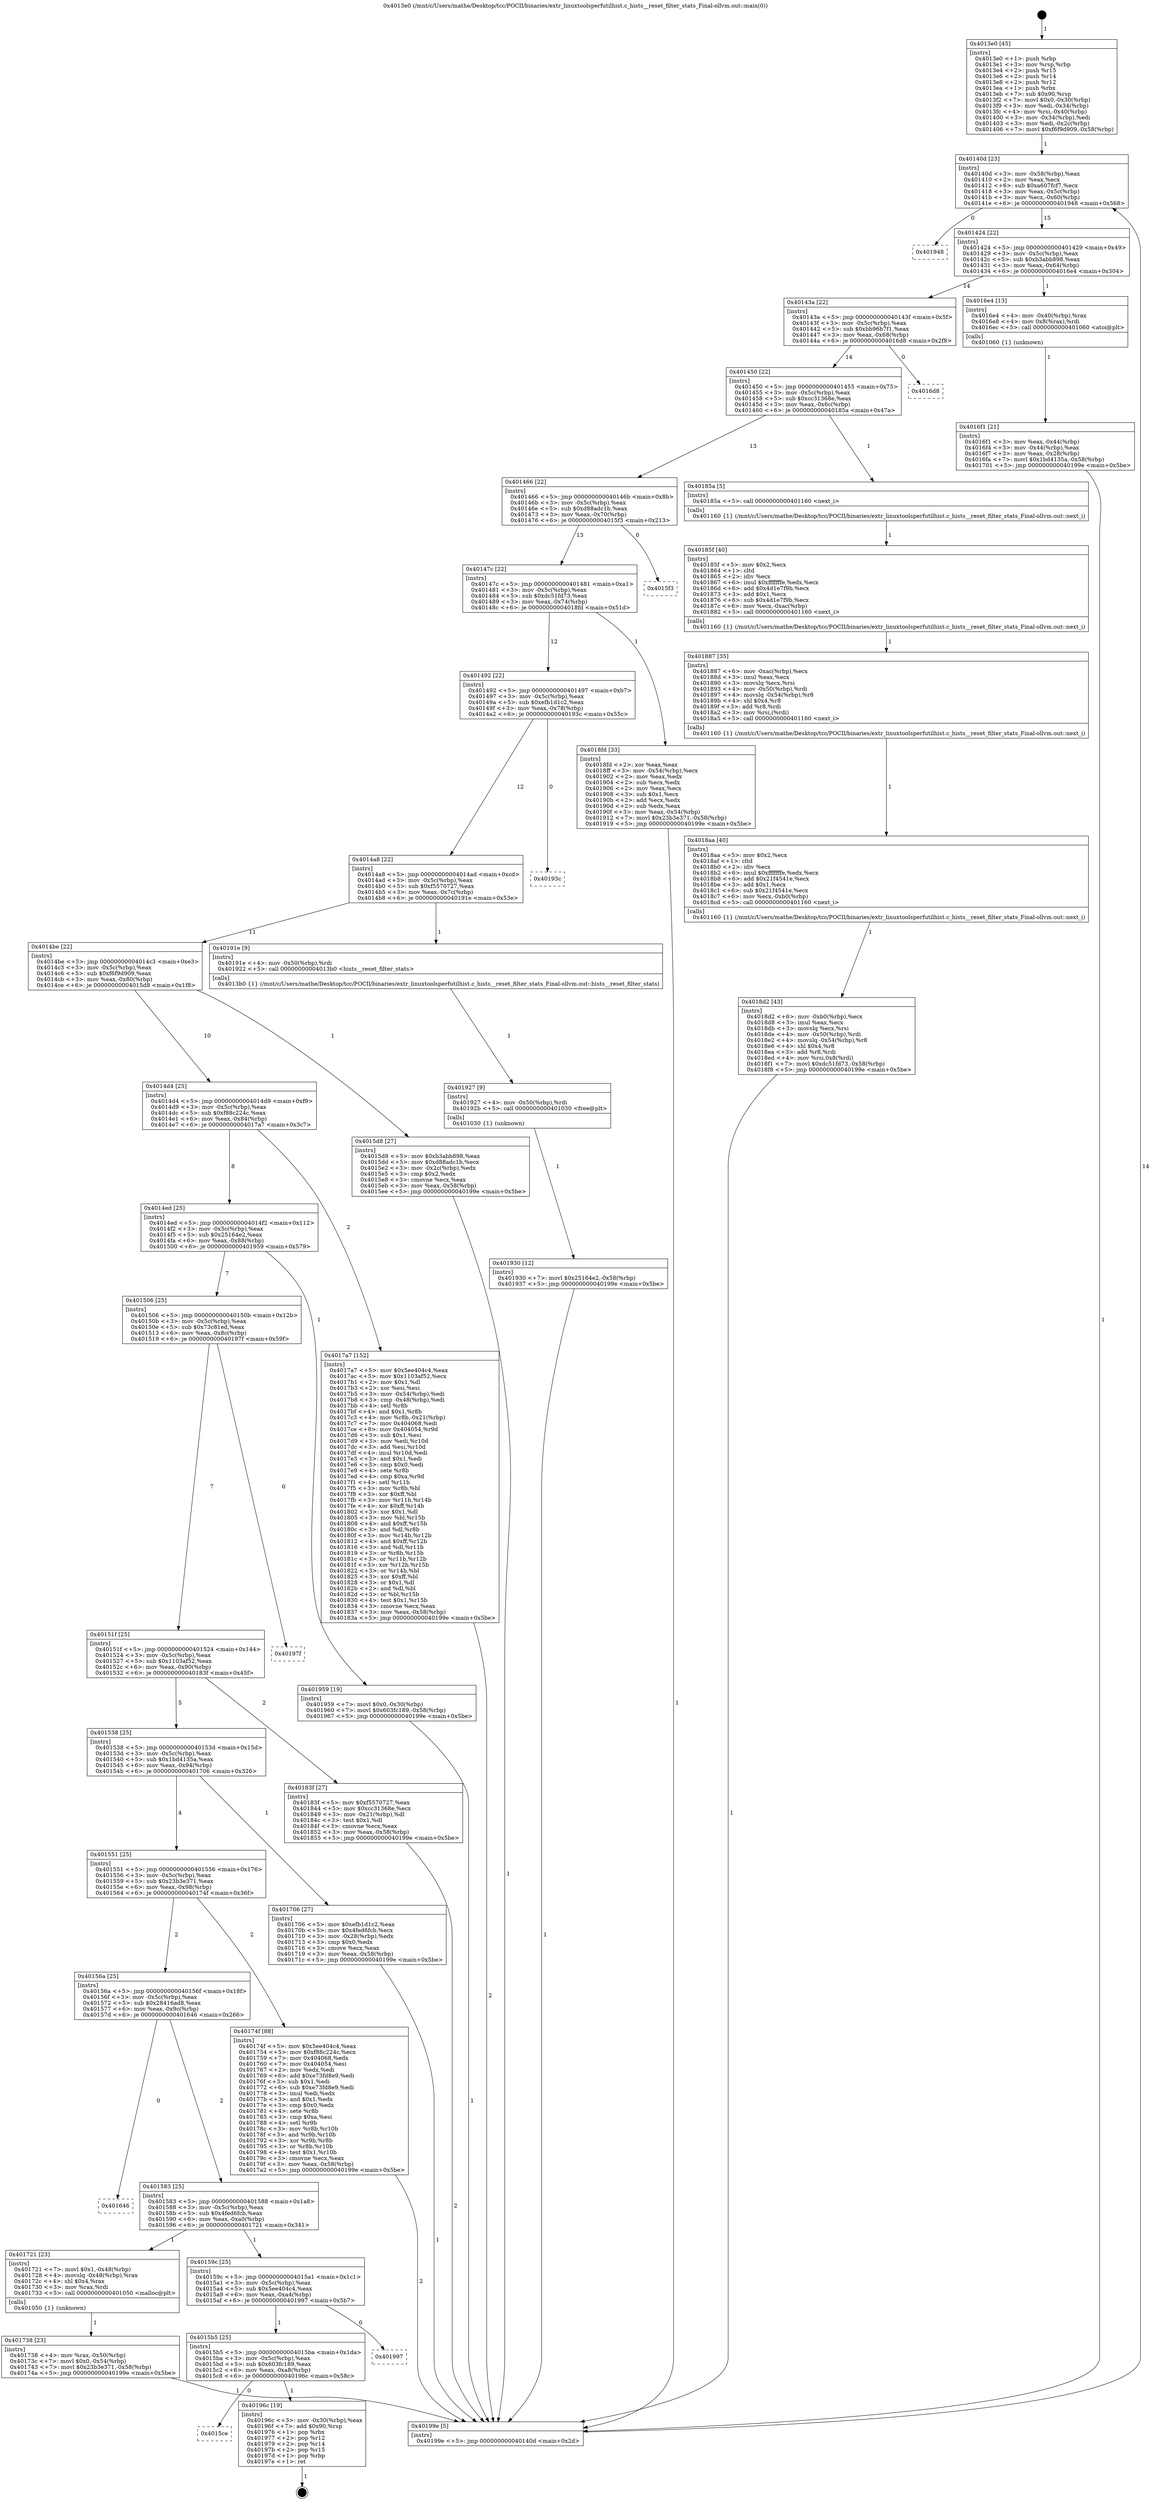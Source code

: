 digraph "0x4013e0" {
  label = "0x4013e0 (/mnt/c/Users/mathe/Desktop/tcc/POCII/binaries/extr_linuxtoolsperfutilhist.c_hists__reset_filter_stats_Final-ollvm.out::main(0))"
  labelloc = "t"
  node[shape=record]

  Entry [label="",width=0.3,height=0.3,shape=circle,fillcolor=black,style=filled]
  "0x40140d" [label="{
     0x40140d [23]\l
     | [instrs]\l
     &nbsp;&nbsp;0x40140d \<+3\>: mov -0x58(%rbp),%eax\l
     &nbsp;&nbsp;0x401410 \<+2\>: mov %eax,%ecx\l
     &nbsp;&nbsp;0x401412 \<+6\>: sub $0xa607fcf7,%ecx\l
     &nbsp;&nbsp;0x401418 \<+3\>: mov %eax,-0x5c(%rbp)\l
     &nbsp;&nbsp;0x40141b \<+3\>: mov %ecx,-0x60(%rbp)\l
     &nbsp;&nbsp;0x40141e \<+6\>: je 0000000000401948 \<main+0x568\>\l
  }"]
  "0x401948" [label="{
     0x401948\l
  }", style=dashed]
  "0x401424" [label="{
     0x401424 [22]\l
     | [instrs]\l
     &nbsp;&nbsp;0x401424 \<+5\>: jmp 0000000000401429 \<main+0x49\>\l
     &nbsp;&nbsp;0x401429 \<+3\>: mov -0x5c(%rbp),%eax\l
     &nbsp;&nbsp;0x40142c \<+5\>: sub $0xb3abb898,%eax\l
     &nbsp;&nbsp;0x401431 \<+3\>: mov %eax,-0x64(%rbp)\l
     &nbsp;&nbsp;0x401434 \<+6\>: je 00000000004016e4 \<main+0x304\>\l
  }"]
  Exit [label="",width=0.3,height=0.3,shape=circle,fillcolor=black,style=filled,peripheries=2]
  "0x4016e4" [label="{
     0x4016e4 [13]\l
     | [instrs]\l
     &nbsp;&nbsp;0x4016e4 \<+4\>: mov -0x40(%rbp),%rax\l
     &nbsp;&nbsp;0x4016e8 \<+4\>: mov 0x8(%rax),%rdi\l
     &nbsp;&nbsp;0x4016ec \<+5\>: call 0000000000401060 \<atoi@plt\>\l
     | [calls]\l
     &nbsp;&nbsp;0x401060 \{1\} (unknown)\l
  }"]
  "0x40143a" [label="{
     0x40143a [22]\l
     | [instrs]\l
     &nbsp;&nbsp;0x40143a \<+5\>: jmp 000000000040143f \<main+0x5f\>\l
     &nbsp;&nbsp;0x40143f \<+3\>: mov -0x5c(%rbp),%eax\l
     &nbsp;&nbsp;0x401442 \<+5\>: sub $0xbb96b7f1,%eax\l
     &nbsp;&nbsp;0x401447 \<+3\>: mov %eax,-0x68(%rbp)\l
     &nbsp;&nbsp;0x40144a \<+6\>: je 00000000004016d8 \<main+0x2f8\>\l
  }"]
  "0x4015ce" [label="{
     0x4015ce\l
  }", style=dashed]
  "0x4016d8" [label="{
     0x4016d8\l
  }", style=dashed]
  "0x401450" [label="{
     0x401450 [22]\l
     | [instrs]\l
     &nbsp;&nbsp;0x401450 \<+5\>: jmp 0000000000401455 \<main+0x75\>\l
     &nbsp;&nbsp;0x401455 \<+3\>: mov -0x5c(%rbp),%eax\l
     &nbsp;&nbsp;0x401458 \<+5\>: sub $0xcc31368e,%eax\l
     &nbsp;&nbsp;0x40145d \<+3\>: mov %eax,-0x6c(%rbp)\l
     &nbsp;&nbsp;0x401460 \<+6\>: je 000000000040185a \<main+0x47a\>\l
  }"]
  "0x40196c" [label="{
     0x40196c [19]\l
     | [instrs]\l
     &nbsp;&nbsp;0x40196c \<+3\>: mov -0x30(%rbp),%eax\l
     &nbsp;&nbsp;0x40196f \<+7\>: add $0x90,%rsp\l
     &nbsp;&nbsp;0x401976 \<+1\>: pop %rbx\l
     &nbsp;&nbsp;0x401977 \<+2\>: pop %r12\l
     &nbsp;&nbsp;0x401979 \<+2\>: pop %r14\l
     &nbsp;&nbsp;0x40197b \<+2\>: pop %r15\l
     &nbsp;&nbsp;0x40197d \<+1\>: pop %rbp\l
     &nbsp;&nbsp;0x40197e \<+1\>: ret\l
  }"]
  "0x40185a" [label="{
     0x40185a [5]\l
     | [instrs]\l
     &nbsp;&nbsp;0x40185a \<+5\>: call 0000000000401160 \<next_i\>\l
     | [calls]\l
     &nbsp;&nbsp;0x401160 \{1\} (/mnt/c/Users/mathe/Desktop/tcc/POCII/binaries/extr_linuxtoolsperfutilhist.c_hists__reset_filter_stats_Final-ollvm.out::next_i)\l
  }"]
  "0x401466" [label="{
     0x401466 [22]\l
     | [instrs]\l
     &nbsp;&nbsp;0x401466 \<+5\>: jmp 000000000040146b \<main+0x8b\>\l
     &nbsp;&nbsp;0x40146b \<+3\>: mov -0x5c(%rbp),%eax\l
     &nbsp;&nbsp;0x40146e \<+5\>: sub $0xd88adc1b,%eax\l
     &nbsp;&nbsp;0x401473 \<+3\>: mov %eax,-0x70(%rbp)\l
     &nbsp;&nbsp;0x401476 \<+6\>: je 00000000004015f3 \<main+0x213\>\l
  }"]
  "0x4015b5" [label="{
     0x4015b5 [25]\l
     | [instrs]\l
     &nbsp;&nbsp;0x4015b5 \<+5\>: jmp 00000000004015ba \<main+0x1da\>\l
     &nbsp;&nbsp;0x4015ba \<+3\>: mov -0x5c(%rbp),%eax\l
     &nbsp;&nbsp;0x4015bd \<+5\>: sub $0x603fc189,%eax\l
     &nbsp;&nbsp;0x4015c2 \<+6\>: mov %eax,-0xa8(%rbp)\l
     &nbsp;&nbsp;0x4015c8 \<+6\>: je 000000000040196c \<main+0x58c\>\l
  }"]
  "0x4015f3" [label="{
     0x4015f3\l
  }", style=dashed]
  "0x40147c" [label="{
     0x40147c [22]\l
     | [instrs]\l
     &nbsp;&nbsp;0x40147c \<+5\>: jmp 0000000000401481 \<main+0xa1\>\l
     &nbsp;&nbsp;0x401481 \<+3\>: mov -0x5c(%rbp),%eax\l
     &nbsp;&nbsp;0x401484 \<+5\>: sub $0xdc51fd73,%eax\l
     &nbsp;&nbsp;0x401489 \<+3\>: mov %eax,-0x74(%rbp)\l
     &nbsp;&nbsp;0x40148c \<+6\>: je 00000000004018fd \<main+0x51d\>\l
  }"]
  "0x401997" [label="{
     0x401997\l
  }", style=dashed]
  "0x4018fd" [label="{
     0x4018fd [33]\l
     | [instrs]\l
     &nbsp;&nbsp;0x4018fd \<+2\>: xor %eax,%eax\l
     &nbsp;&nbsp;0x4018ff \<+3\>: mov -0x54(%rbp),%ecx\l
     &nbsp;&nbsp;0x401902 \<+2\>: mov %eax,%edx\l
     &nbsp;&nbsp;0x401904 \<+2\>: sub %ecx,%edx\l
     &nbsp;&nbsp;0x401906 \<+2\>: mov %eax,%ecx\l
     &nbsp;&nbsp;0x401908 \<+3\>: sub $0x1,%ecx\l
     &nbsp;&nbsp;0x40190b \<+2\>: add %ecx,%edx\l
     &nbsp;&nbsp;0x40190d \<+2\>: sub %edx,%eax\l
     &nbsp;&nbsp;0x40190f \<+3\>: mov %eax,-0x54(%rbp)\l
     &nbsp;&nbsp;0x401912 \<+7\>: movl $0x23b3e371,-0x58(%rbp)\l
     &nbsp;&nbsp;0x401919 \<+5\>: jmp 000000000040199e \<main+0x5be\>\l
  }"]
  "0x401492" [label="{
     0x401492 [22]\l
     | [instrs]\l
     &nbsp;&nbsp;0x401492 \<+5\>: jmp 0000000000401497 \<main+0xb7\>\l
     &nbsp;&nbsp;0x401497 \<+3\>: mov -0x5c(%rbp),%eax\l
     &nbsp;&nbsp;0x40149a \<+5\>: sub $0xefb1d1c2,%eax\l
     &nbsp;&nbsp;0x40149f \<+3\>: mov %eax,-0x78(%rbp)\l
     &nbsp;&nbsp;0x4014a2 \<+6\>: je 000000000040193c \<main+0x55c\>\l
  }"]
  "0x401930" [label="{
     0x401930 [12]\l
     | [instrs]\l
     &nbsp;&nbsp;0x401930 \<+7\>: movl $0x25164e2,-0x58(%rbp)\l
     &nbsp;&nbsp;0x401937 \<+5\>: jmp 000000000040199e \<main+0x5be\>\l
  }"]
  "0x40193c" [label="{
     0x40193c\l
  }", style=dashed]
  "0x4014a8" [label="{
     0x4014a8 [22]\l
     | [instrs]\l
     &nbsp;&nbsp;0x4014a8 \<+5\>: jmp 00000000004014ad \<main+0xcd\>\l
     &nbsp;&nbsp;0x4014ad \<+3\>: mov -0x5c(%rbp),%eax\l
     &nbsp;&nbsp;0x4014b0 \<+5\>: sub $0xf5570727,%eax\l
     &nbsp;&nbsp;0x4014b5 \<+3\>: mov %eax,-0x7c(%rbp)\l
     &nbsp;&nbsp;0x4014b8 \<+6\>: je 000000000040191e \<main+0x53e\>\l
  }"]
  "0x401927" [label="{
     0x401927 [9]\l
     | [instrs]\l
     &nbsp;&nbsp;0x401927 \<+4\>: mov -0x50(%rbp),%rdi\l
     &nbsp;&nbsp;0x40192b \<+5\>: call 0000000000401030 \<free@plt\>\l
     | [calls]\l
     &nbsp;&nbsp;0x401030 \{1\} (unknown)\l
  }"]
  "0x40191e" [label="{
     0x40191e [9]\l
     | [instrs]\l
     &nbsp;&nbsp;0x40191e \<+4\>: mov -0x50(%rbp),%rdi\l
     &nbsp;&nbsp;0x401922 \<+5\>: call 00000000004013b0 \<hists__reset_filter_stats\>\l
     | [calls]\l
     &nbsp;&nbsp;0x4013b0 \{1\} (/mnt/c/Users/mathe/Desktop/tcc/POCII/binaries/extr_linuxtoolsperfutilhist.c_hists__reset_filter_stats_Final-ollvm.out::hists__reset_filter_stats)\l
  }"]
  "0x4014be" [label="{
     0x4014be [22]\l
     | [instrs]\l
     &nbsp;&nbsp;0x4014be \<+5\>: jmp 00000000004014c3 \<main+0xe3\>\l
     &nbsp;&nbsp;0x4014c3 \<+3\>: mov -0x5c(%rbp),%eax\l
     &nbsp;&nbsp;0x4014c6 \<+5\>: sub $0xf6f9d909,%eax\l
     &nbsp;&nbsp;0x4014cb \<+3\>: mov %eax,-0x80(%rbp)\l
     &nbsp;&nbsp;0x4014ce \<+6\>: je 00000000004015d8 \<main+0x1f8\>\l
  }"]
  "0x4018d2" [label="{
     0x4018d2 [43]\l
     | [instrs]\l
     &nbsp;&nbsp;0x4018d2 \<+6\>: mov -0xb0(%rbp),%ecx\l
     &nbsp;&nbsp;0x4018d8 \<+3\>: imul %eax,%ecx\l
     &nbsp;&nbsp;0x4018db \<+3\>: movslq %ecx,%rsi\l
     &nbsp;&nbsp;0x4018de \<+4\>: mov -0x50(%rbp),%rdi\l
     &nbsp;&nbsp;0x4018e2 \<+4\>: movslq -0x54(%rbp),%r8\l
     &nbsp;&nbsp;0x4018e6 \<+4\>: shl $0x4,%r8\l
     &nbsp;&nbsp;0x4018ea \<+3\>: add %r8,%rdi\l
     &nbsp;&nbsp;0x4018ed \<+4\>: mov %rsi,0x8(%rdi)\l
     &nbsp;&nbsp;0x4018f1 \<+7\>: movl $0xdc51fd73,-0x58(%rbp)\l
     &nbsp;&nbsp;0x4018f8 \<+5\>: jmp 000000000040199e \<main+0x5be\>\l
  }"]
  "0x4015d8" [label="{
     0x4015d8 [27]\l
     | [instrs]\l
     &nbsp;&nbsp;0x4015d8 \<+5\>: mov $0xb3abb898,%eax\l
     &nbsp;&nbsp;0x4015dd \<+5\>: mov $0xd88adc1b,%ecx\l
     &nbsp;&nbsp;0x4015e2 \<+3\>: mov -0x2c(%rbp),%edx\l
     &nbsp;&nbsp;0x4015e5 \<+3\>: cmp $0x2,%edx\l
     &nbsp;&nbsp;0x4015e8 \<+3\>: cmovne %ecx,%eax\l
     &nbsp;&nbsp;0x4015eb \<+3\>: mov %eax,-0x58(%rbp)\l
     &nbsp;&nbsp;0x4015ee \<+5\>: jmp 000000000040199e \<main+0x5be\>\l
  }"]
  "0x4014d4" [label="{
     0x4014d4 [25]\l
     | [instrs]\l
     &nbsp;&nbsp;0x4014d4 \<+5\>: jmp 00000000004014d9 \<main+0xf9\>\l
     &nbsp;&nbsp;0x4014d9 \<+3\>: mov -0x5c(%rbp),%eax\l
     &nbsp;&nbsp;0x4014dc \<+5\>: sub $0xf88c224c,%eax\l
     &nbsp;&nbsp;0x4014e1 \<+6\>: mov %eax,-0x84(%rbp)\l
     &nbsp;&nbsp;0x4014e7 \<+6\>: je 00000000004017a7 \<main+0x3c7\>\l
  }"]
  "0x40199e" [label="{
     0x40199e [5]\l
     | [instrs]\l
     &nbsp;&nbsp;0x40199e \<+5\>: jmp 000000000040140d \<main+0x2d\>\l
  }"]
  "0x4013e0" [label="{
     0x4013e0 [45]\l
     | [instrs]\l
     &nbsp;&nbsp;0x4013e0 \<+1\>: push %rbp\l
     &nbsp;&nbsp;0x4013e1 \<+3\>: mov %rsp,%rbp\l
     &nbsp;&nbsp;0x4013e4 \<+2\>: push %r15\l
     &nbsp;&nbsp;0x4013e6 \<+2\>: push %r14\l
     &nbsp;&nbsp;0x4013e8 \<+2\>: push %r12\l
     &nbsp;&nbsp;0x4013ea \<+1\>: push %rbx\l
     &nbsp;&nbsp;0x4013eb \<+7\>: sub $0x90,%rsp\l
     &nbsp;&nbsp;0x4013f2 \<+7\>: movl $0x0,-0x30(%rbp)\l
     &nbsp;&nbsp;0x4013f9 \<+3\>: mov %edi,-0x34(%rbp)\l
     &nbsp;&nbsp;0x4013fc \<+4\>: mov %rsi,-0x40(%rbp)\l
     &nbsp;&nbsp;0x401400 \<+3\>: mov -0x34(%rbp),%edi\l
     &nbsp;&nbsp;0x401403 \<+3\>: mov %edi,-0x2c(%rbp)\l
     &nbsp;&nbsp;0x401406 \<+7\>: movl $0xf6f9d909,-0x58(%rbp)\l
  }"]
  "0x4016f1" [label="{
     0x4016f1 [21]\l
     | [instrs]\l
     &nbsp;&nbsp;0x4016f1 \<+3\>: mov %eax,-0x44(%rbp)\l
     &nbsp;&nbsp;0x4016f4 \<+3\>: mov -0x44(%rbp),%eax\l
     &nbsp;&nbsp;0x4016f7 \<+3\>: mov %eax,-0x28(%rbp)\l
     &nbsp;&nbsp;0x4016fa \<+7\>: movl $0x1bd4135a,-0x58(%rbp)\l
     &nbsp;&nbsp;0x401701 \<+5\>: jmp 000000000040199e \<main+0x5be\>\l
  }"]
  "0x4018aa" [label="{
     0x4018aa [40]\l
     | [instrs]\l
     &nbsp;&nbsp;0x4018aa \<+5\>: mov $0x2,%ecx\l
     &nbsp;&nbsp;0x4018af \<+1\>: cltd\l
     &nbsp;&nbsp;0x4018b0 \<+2\>: idiv %ecx\l
     &nbsp;&nbsp;0x4018b2 \<+6\>: imul $0xfffffffe,%edx,%ecx\l
     &nbsp;&nbsp;0x4018b8 \<+6\>: add $0x21f4541e,%ecx\l
     &nbsp;&nbsp;0x4018be \<+3\>: add $0x1,%ecx\l
     &nbsp;&nbsp;0x4018c1 \<+6\>: sub $0x21f4541e,%ecx\l
     &nbsp;&nbsp;0x4018c7 \<+6\>: mov %ecx,-0xb0(%rbp)\l
     &nbsp;&nbsp;0x4018cd \<+5\>: call 0000000000401160 \<next_i\>\l
     | [calls]\l
     &nbsp;&nbsp;0x401160 \{1\} (/mnt/c/Users/mathe/Desktop/tcc/POCII/binaries/extr_linuxtoolsperfutilhist.c_hists__reset_filter_stats_Final-ollvm.out::next_i)\l
  }"]
  "0x4017a7" [label="{
     0x4017a7 [152]\l
     | [instrs]\l
     &nbsp;&nbsp;0x4017a7 \<+5\>: mov $0x5ee404c4,%eax\l
     &nbsp;&nbsp;0x4017ac \<+5\>: mov $0x1103af52,%ecx\l
     &nbsp;&nbsp;0x4017b1 \<+2\>: mov $0x1,%dl\l
     &nbsp;&nbsp;0x4017b3 \<+2\>: xor %esi,%esi\l
     &nbsp;&nbsp;0x4017b5 \<+3\>: mov -0x54(%rbp),%edi\l
     &nbsp;&nbsp;0x4017b8 \<+3\>: cmp -0x48(%rbp),%edi\l
     &nbsp;&nbsp;0x4017bb \<+4\>: setl %r8b\l
     &nbsp;&nbsp;0x4017bf \<+4\>: and $0x1,%r8b\l
     &nbsp;&nbsp;0x4017c3 \<+4\>: mov %r8b,-0x21(%rbp)\l
     &nbsp;&nbsp;0x4017c7 \<+7\>: mov 0x404068,%edi\l
     &nbsp;&nbsp;0x4017ce \<+8\>: mov 0x404054,%r9d\l
     &nbsp;&nbsp;0x4017d6 \<+3\>: sub $0x1,%esi\l
     &nbsp;&nbsp;0x4017d9 \<+3\>: mov %edi,%r10d\l
     &nbsp;&nbsp;0x4017dc \<+3\>: add %esi,%r10d\l
     &nbsp;&nbsp;0x4017df \<+4\>: imul %r10d,%edi\l
     &nbsp;&nbsp;0x4017e3 \<+3\>: and $0x1,%edi\l
     &nbsp;&nbsp;0x4017e6 \<+3\>: cmp $0x0,%edi\l
     &nbsp;&nbsp;0x4017e9 \<+4\>: sete %r8b\l
     &nbsp;&nbsp;0x4017ed \<+4\>: cmp $0xa,%r9d\l
     &nbsp;&nbsp;0x4017f1 \<+4\>: setl %r11b\l
     &nbsp;&nbsp;0x4017f5 \<+3\>: mov %r8b,%bl\l
     &nbsp;&nbsp;0x4017f8 \<+3\>: xor $0xff,%bl\l
     &nbsp;&nbsp;0x4017fb \<+3\>: mov %r11b,%r14b\l
     &nbsp;&nbsp;0x4017fe \<+4\>: xor $0xff,%r14b\l
     &nbsp;&nbsp;0x401802 \<+3\>: xor $0x1,%dl\l
     &nbsp;&nbsp;0x401805 \<+3\>: mov %bl,%r15b\l
     &nbsp;&nbsp;0x401808 \<+4\>: and $0xff,%r15b\l
     &nbsp;&nbsp;0x40180c \<+3\>: and %dl,%r8b\l
     &nbsp;&nbsp;0x40180f \<+3\>: mov %r14b,%r12b\l
     &nbsp;&nbsp;0x401812 \<+4\>: and $0xff,%r12b\l
     &nbsp;&nbsp;0x401816 \<+3\>: and %dl,%r11b\l
     &nbsp;&nbsp;0x401819 \<+3\>: or %r8b,%r15b\l
     &nbsp;&nbsp;0x40181c \<+3\>: or %r11b,%r12b\l
     &nbsp;&nbsp;0x40181f \<+3\>: xor %r12b,%r15b\l
     &nbsp;&nbsp;0x401822 \<+3\>: or %r14b,%bl\l
     &nbsp;&nbsp;0x401825 \<+3\>: xor $0xff,%bl\l
     &nbsp;&nbsp;0x401828 \<+3\>: or $0x1,%dl\l
     &nbsp;&nbsp;0x40182b \<+2\>: and %dl,%bl\l
     &nbsp;&nbsp;0x40182d \<+3\>: or %bl,%r15b\l
     &nbsp;&nbsp;0x401830 \<+4\>: test $0x1,%r15b\l
     &nbsp;&nbsp;0x401834 \<+3\>: cmovne %ecx,%eax\l
     &nbsp;&nbsp;0x401837 \<+3\>: mov %eax,-0x58(%rbp)\l
     &nbsp;&nbsp;0x40183a \<+5\>: jmp 000000000040199e \<main+0x5be\>\l
  }"]
  "0x4014ed" [label="{
     0x4014ed [25]\l
     | [instrs]\l
     &nbsp;&nbsp;0x4014ed \<+5\>: jmp 00000000004014f2 \<main+0x112\>\l
     &nbsp;&nbsp;0x4014f2 \<+3\>: mov -0x5c(%rbp),%eax\l
     &nbsp;&nbsp;0x4014f5 \<+5\>: sub $0x25164e2,%eax\l
     &nbsp;&nbsp;0x4014fa \<+6\>: mov %eax,-0x88(%rbp)\l
     &nbsp;&nbsp;0x401500 \<+6\>: je 0000000000401959 \<main+0x579\>\l
  }"]
  "0x401887" [label="{
     0x401887 [35]\l
     | [instrs]\l
     &nbsp;&nbsp;0x401887 \<+6\>: mov -0xac(%rbp),%ecx\l
     &nbsp;&nbsp;0x40188d \<+3\>: imul %eax,%ecx\l
     &nbsp;&nbsp;0x401890 \<+3\>: movslq %ecx,%rsi\l
     &nbsp;&nbsp;0x401893 \<+4\>: mov -0x50(%rbp),%rdi\l
     &nbsp;&nbsp;0x401897 \<+4\>: movslq -0x54(%rbp),%r8\l
     &nbsp;&nbsp;0x40189b \<+4\>: shl $0x4,%r8\l
     &nbsp;&nbsp;0x40189f \<+3\>: add %r8,%rdi\l
     &nbsp;&nbsp;0x4018a2 \<+3\>: mov %rsi,(%rdi)\l
     &nbsp;&nbsp;0x4018a5 \<+5\>: call 0000000000401160 \<next_i\>\l
     | [calls]\l
     &nbsp;&nbsp;0x401160 \{1\} (/mnt/c/Users/mathe/Desktop/tcc/POCII/binaries/extr_linuxtoolsperfutilhist.c_hists__reset_filter_stats_Final-ollvm.out::next_i)\l
  }"]
  "0x401959" [label="{
     0x401959 [19]\l
     | [instrs]\l
     &nbsp;&nbsp;0x401959 \<+7\>: movl $0x0,-0x30(%rbp)\l
     &nbsp;&nbsp;0x401960 \<+7\>: movl $0x603fc189,-0x58(%rbp)\l
     &nbsp;&nbsp;0x401967 \<+5\>: jmp 000000000040199e \<main+0x5be\>\l
  }"]
  "0x401506" [label="{
     0x401506 [25]\l
     | [instrs]\l
     &nbsp;&nbsp;0x401506 \<+5\>: jmp 000000000040150b \<main+0x12b\>\l
     &nbsp;&nbsp;0x40150b \<+3\>: mov -0x5c(%rbp),%eax\l
     &nbsp;&nbsp;0x40150e \<+5\>: sub $0x73c81ed,%eax\l
     &nbsp;&nbsp;0x401513 \<+6\>: mov %eax,-0x8c(%rbp)\l
     &nbsp;&nbsp;0x401519 \<+6\>: je 000000000040197f \<main+0x59f\>\l
  }"]
  "0x40185f" [label="{
     0x40185f [40]\l
     | [instrs]\l
     &nbsp;&nbsp;0x40185f \<+5\>: mov $0x2,%ecx\l
     &nbsp;&nbsp;0x401864 \<+1\>: cltd\l
     &nbsp;&nbsp;0x401865 \<+2\>: idiv %ecx\l
     &nbsp;&nbsp;0x401867 \<+6\>: imul $0xfffffffe,%edx,%ecx\l
     &nbsp;&nbsp;0x40186d \<+6\>: add $0x4d1e7f9b,%ecx\l
     &nbsp;&nbsp;0x401873 \<+3\>: add $0x1,%ecx\l
     &nbsp;&nbsp;0x401876 \<+6\>: sub $0x4d1e7f9b,%ecx\l
     &nbsp;&nbsp;0x40187c \<+6\>: mov %ecx,-0xac(%rbp)\l
     &nbsp;&nbsp;0x401882 \<+5\>: call 0000000000401160 \<next_i\>\l
     | [calls]\l
     &nbsp;&nbsp;0x401160 \{1\} (/mnt/c/Users/mathe/Desktop/tcc/POCII/binaries/extr_linuxtoolsperfutilhist.c_hists__reset_filter_stats_Final-ollvm.out::next_i)\l
  }"]
  "0x40197f" [label="{
     0x40197f\l
  }", style=dashed]
  "0x40151f" [label="{
     0x40151f [25]\l
     | [instrs]\l
     &nbsp;&nbsp;0x40151f \<+5\>: jmp 0000000000401524 \<main+0x144\>\l
     &nbsp;&nbsp;0x401524 \<+3\>: mov -0x5c(%rbp),%eax\l
     &nbsp;&nbsp;0x401527 \<+5\>: sub $0x1103af52,%eax\l
     &nbsp;&nbsp;0x40152c \<+6\>: mov %eax,-0x90(%rbp)\l
     &nbsp;&nbsp;0x401532 \<+6\>: je 000000000040183f \<main+0x45f\>\l
  }"]
  "0x401738" [label="{
     0x401738 [23]\l
     | [instrs]\l
     &nbsp;&nbsp;0x401738 \<+4\>: mov %rax,-0x50(%rbp)\l
     &nbsp;&nbsp;0x40173c \<+7\>: movl $0x0,-0x54(%rbp)\l
     &nbsp;&nbsp;0x401743 \<+7\>: movl $0x23b3e371,-0x58(%rbp)\l
     &nbsp;&nbsp;0x40174a \<+5\>: jmp 000000000040199e \<main+0x5be\>\l
  }"]
  "0x40183f" [label="{
     0x40183f [27]\l
     | [instrs]\l
     &nbsp;&nbsp;0x40183f \<+5\>: mov $0xf5570727,%eax\l
     &nbsp;&nbsp;0x401844 \<+5\>: mov $0xcc31368e,%ecx\l
     &nbsp;&nbsp;0x401849 \<+3\>: mov -0x21(%rbp),%dl\l
     &nbsp;&nbsp;0x40184c \<+3\>: test $0x1,%dl\l
     &nbsp;&nbsp;0x40184f \<+3\>: cmovne %ecx,%eax\l
     &nbsp;&nbsp;0x401852 \<+3\>: mov %eax,-0x58(%rbp)\l
     &nbsp;&nbsp;0x401855 \<+5\>: jmp 000000000040199e \<main+0x5be\>\l
  }"]
  "0x401538" [label="{
     0x401538 [25]\l
     | [instrs]\l
     &nbsp;&nbsp;0x401538 \<+5\>: jmp 000000000040153d \<main+0x15d\>\l
     &nbsp;&nbsp;0x40153d \<+3\>: mov -0x5c(%rbp),%eax\l
     &nbsp;&nbsp;0x401540 \<+5\>: sub $0x1bd4135a,%eax\l
     &nbsp;&nbsp;0x401545 \<+6\>: mov %eax,-0x94(%rbp)\l
     &nbsp;&nbsp;0x40154b \<+6\>: je 0000000000401706 \<main+0x326\>\l
  }"]
  "0x40159c" [label="{
     0x40159c [25]\l
     | [instrs]\l
     &nbsp;&nbsp;0x40159c \<+5\>: jmp 00000000004015a1 \<main+0x1c1\>\l
     &nbsp;&nbsp;0x4015a1 \<+3\>: mov -0x5c(%rbp),%eax\l
     &nbsp;&nbsp;0x4015a4 \<+5\>: sub $0x5ee404c4,%eax\l
     &nbsp;&nbsp;0x4015a9 \<+6\>: mov %eax,-0xa4(%rbp)\l
     &nbsp;&nbsp;0x4015af \<+6\>: je 0000000000401997 \<main+0x5b7\>\l
  }"]
  "0x401706" [label="{
     0x401706 [27]\l
     | [instrs]\l
     &nbsp;&nbsp;0x401706 \<+5\>: mov $0xefb1d1c2,%eax\l
     &nbsp;&nbsp;0x40170b \<+5\>: mov $0x4fed6fcb,%ecx\l
     &nbsp;&nbsp;0x401710 \<+3\>: mov -0x28(%rbp),%edx\l
     &nbsp;&nbsp;0x401713 \<+3\>: cmp $0x0,%edx\l
     &nbsp;&nbsp;0x401716 \<+3\>: cmove %ecx,%eax\l
     &nbsp;&nbsp;0x401719 \<+3\>: mov %eax,-0x58(%rbp)\l
     &nbsp;&nbsp;0x40171c \<+5\>: jmp 000000000040199e \<main+0x5be\>\l
  }"]
  "0x401551" [label="{
     0x401551 [25]\l
     | [instrs]\l
     &nbsp;&nbsp;0x401551 \<+5\>: jmp 0000000000401556 \<main+0x176\>\l
     &nbsp;&nbsp;0x401556 \<+3\>: mov -0x5c(%rbp),%eax\l
     &nbsp;&nbsp;0x401559 \<+5\>: sub $0x23b3e371,%eax\l
     &nbsp;&nbsp;0x40155e \<+6\>: mov %eax,-0x98(%rbp)\l
     &nbsp;&nbsp;0x401564 \<+6\>: je 000000000040174f \<main+0x36f\>\l
  }"]
  "0x401721" [label="{
     0x401721 [23]\l
     | [instrs]\l
     &nbsp;&nbsp;0x401721 \<+7\>: movl $0x1,-0x48(%rbp)\l
     &nbsp;&nbsp;0x401728 \<+4\>: movslq -0x48(%rbp),%rax\l
     &nbsp;&nbsp;0x40172c \<+4\>: shl $0x4,%rax\l
     &nbsp;&nbsp;0x401730 \<+3\>: mov %rax,%rdi\l
     &nbsp;&nbsp;0x401733 \<+5\>: call 0000000000401050 \<malloc@plt\>\l
     | [calls]\l
     &nbsp;&nbsp;0x401050 \{1\} (unknown)\l
  }"]
  "0x40174f" [label="{
     0x40174f [88]\l
     | [instrs]\l
     &nbsp;&nbsp;0x40174f \<+5\>: mov $0x5ee404c4,%eax\l
     &nbsp;&nbsp;0x401754 \<+5\>: mov $0xf88c224c,%ecx\l
     &nbsp;&nbsp;0x401759 \<+7\>: mov 0x404068,%edx\l
     &nbsp;&nbsp;0x401760 \<+7\>: mov 0x404054,%esi\l
     &nbsp;&nbsp;0x401767 \<+2\>: mov %edx,%edi\l
     &nbsp;&nbsp;0x401769 \<+6\>: add $0xe73fd8e9,%edi\l
     &nbsp;&nbsp;0x40176f \<+3\>: sub $0x1,%edi\l
     &nbsp;&nbsp;0x401772 \<+6\>: sub $0xe73fd8e9,%edi\l
     &nbsp;&nbsp;0x401778 \<+3\>: imul %edi,%edx\l
     &nbsp;&nbsp;0x40177b \<+3\>: and $0x1,%edx\l
     &nbsp;&nbsp;0x40177e \<+3\>: cmp $0x0,%edx\l
     &nbsp;&nbsp;0x401781 \<+4\>: sete %r8b\l
     &nbsp;&nbsp;0x401785 \<+3\>: cmp $0xa,%esi\l
     &nbsp;&nbsp;0x401788 \<+4\>: setl %r9b\l
     &nbsp;&nbsp;0x40178c \<+3\>: mov %r8b,%r10b\l
     &nbsp;&nbsp;0x40178f \<+3\>: and %r9b,%r10b\l
     &nbsp;&nbsp;0x401792 \<+3\>: xor %r9b,%r8b\l
     &nbsp;&nbsp;0x401795 \<+3\>: or %r8b,%r10b\l
     &nbsp;&nbsp;0x401798 \<+4\>: test $0x1,%r10b\l
     &nbsp;&nbsp;0x40179c \<+3\>: cmovne %ecx,%eax\l
     &nbsp;&nbsp;0x40179f \<+3\>: mov %eax,-0x58(%rbp)\l
     &nbsp;&nbsp;0x4017a2 \<+5\>: jmp 000000000040199e \<main+0x5be\>\l
  }"]
  "0x40156a" [label="{
     0x40156a [25]\l
     | [instrs]\l
     &nbsp;&nbsp;0x40156a \<+5\>: jmp 000000000040156f \<main+0x18f\>\l
     &nbsp;&nbsp;0x40156f \<+3\>: mov -0x5c(%rbp),%eax\l
     &nbsp;&nbsp;0x401572 \<+5\>: sub $0x28416ad8,%eax\l
     &nbsp;&nbsp;0x401577 \<+6\>: mov %eax,-0x9c(%rbp)\l
     &nbsp;&nbsp;0x40157d \<+6\>: je 0000000000401646 \<main+0x266\>\l
  }"]
  "0x401583" [label="{
     0x401583 [25]\l
     | [instrs]\l
     &nbsp;&nbsp;0x401583 \<+5\>: jmp 0000000000401588 \<main+0x1a8\>\l
     &nbsp;&nbsp;0x401588 \<+3\>: mov -0x5c(%rbp),%eax\l
     &nbsp;&nbsp;0x40158b \<+5\>: sub $0x4fed6fcb,%eax\l
     &nbsp;&nbsp;0x401590 \<+6\>: mov %eax,-0xa0(%rbp)\l
     &nbsp;&nbsp;0x401596 \<+6\>: je 0000000000401721 \<main+0x341\>\l
  }"]
  "0x401646" [label="{
     0x401646\l
  }", style=dashed]
  Entry -> "0x4013e0" [label=" 1"]
  "0x40140d" -> "0x401948" [label=" 0"]
  "0x40140d" -> "0x401424" [label=" 15"]
  "0x40196c" -> Exit [label=" 1"]
  "0x401424" -> "0x4016e4" [label=" 1"]
  "0x401424" -> "0x40143a" [label=" 14"]
  "0x4015b5" -> "0x4015ce" [label=" 0"]
  "0x40143a" -> "0x4016d8" [label=" 0"]
  "0x40143a" -> "0x401450" [label=" 14"]
  "0x4015b5" -> "0x40196c" [label=" 1"]
  "0x401450" -> "0x40185a" [label=" 1"]
  "0x401450" -> "0x401466" [label=" 13"]
  "0x40159c" -> "0x4015b5" [label=" 1"]
  "0x401466" -> "0x4015f3" [label=" 0"]
  "0x401466" -> "0x40147c" [label=" 13"]
  "0x40159c" -> "0x401997" [label=" 0"]
  "0x40147c" -> "0x4018fd" [label=" 1"]
  "0x40147c" -> "0x401492" [label=" 12"]
  "0x401959" -> "0x40199e" [label=" 1"]
  "0x401492" -> "0x40193c" [label=" 0"]
  "0x401492" -> "0x4014a8" [label=" 12"]
  "0x401930" -> "0x40199e" [label=" 1"]
  "0x4014a8" -> "0x40191e" [label=" 1"]
  "0x4014a8" -> "0x4014be" [label=" 11"]
  "0x401927" -> "0x401930" [label=" 1"]
  "0x4014be" -> "0x4015d8" [label=" 1"]
  "0x4014be" -> "0x4014d4" [label=" 10"]
  "0x4015d8" -> "0x40199e" [label=" 1"]
  "0x4013e0" -> "0x40140d" [label=" 1"]
  "0x40199e" -> "0x40140d" [label=" 14"]
  "0x4016e4" -> "0x4016f1" [label=" 1"]
  "0x4016f1" -> "0x40199e" [label=" 1"]
  "0x40191e" -> "0x401927" [label=" 1"]
  "0x4014d4" -> "0x4017a7" [label=" 2"]
  "0x4014d4" -> "0x4014ed" [label=" 8"]
  "0x4018fd" -> "0x40199e" [label=" 1"]
  "0x4014ed" -> "0x401959" [label=" 1"]
  "0x4014ed" -> "0x401506" [label=" 7"]
  "0x4018d2" -> "0x40199e" [label=" 1"]
  "0x401506" -> "0x40197f" [label=" 0"]
  "0x401506" -> "0x40151f" [label=" 7"]
  "0x4018aa" -> "0x4018d2" [label=" 1"]
  "0x40151f" -> "0x40183f" [label=" 2"]
  "0x40151f" -> "0x401538" [label=" 5"]
  "0x401887" -> "0x4018aa" [label=" 1"]
  "0x401538" -> "0x401706" [label=" 1"]
  "0x401538" -> "0x401551" [label=" 4"]
  "0x401706" -> "0x40199e" [label=" 1"]
  "0x40185f" -> "0x401887" [label=" 1"]
  "0x401551" -> "0x40174f" [label=" 2"]
  "0x401551" -> "0x40156a" [label=" 2"]
  "0x40185a" -> "0x40185f" [label=" 1"]
  "0x40156a" -> "0x401646" [label=" 0"]
  "0x40156a" -> "0x401583" [label=" 2"]
  "0x40183f" -> "0x40199e" [label=" 2"]
  "0x401583" -> "0x401721" [label=" 1"]
  "0x401583" -> "0x40159c" [label=" 1"]
  "0x401721" -> "0x401738" [label=" 1"]
  "0x401738" -> "0x40199e" [label=" 1"]
  "0x40174f" -> "0x40199e" [label=" 2"]
  "0x4017a7" -> "0x40199e" [label=" 2"]
}
